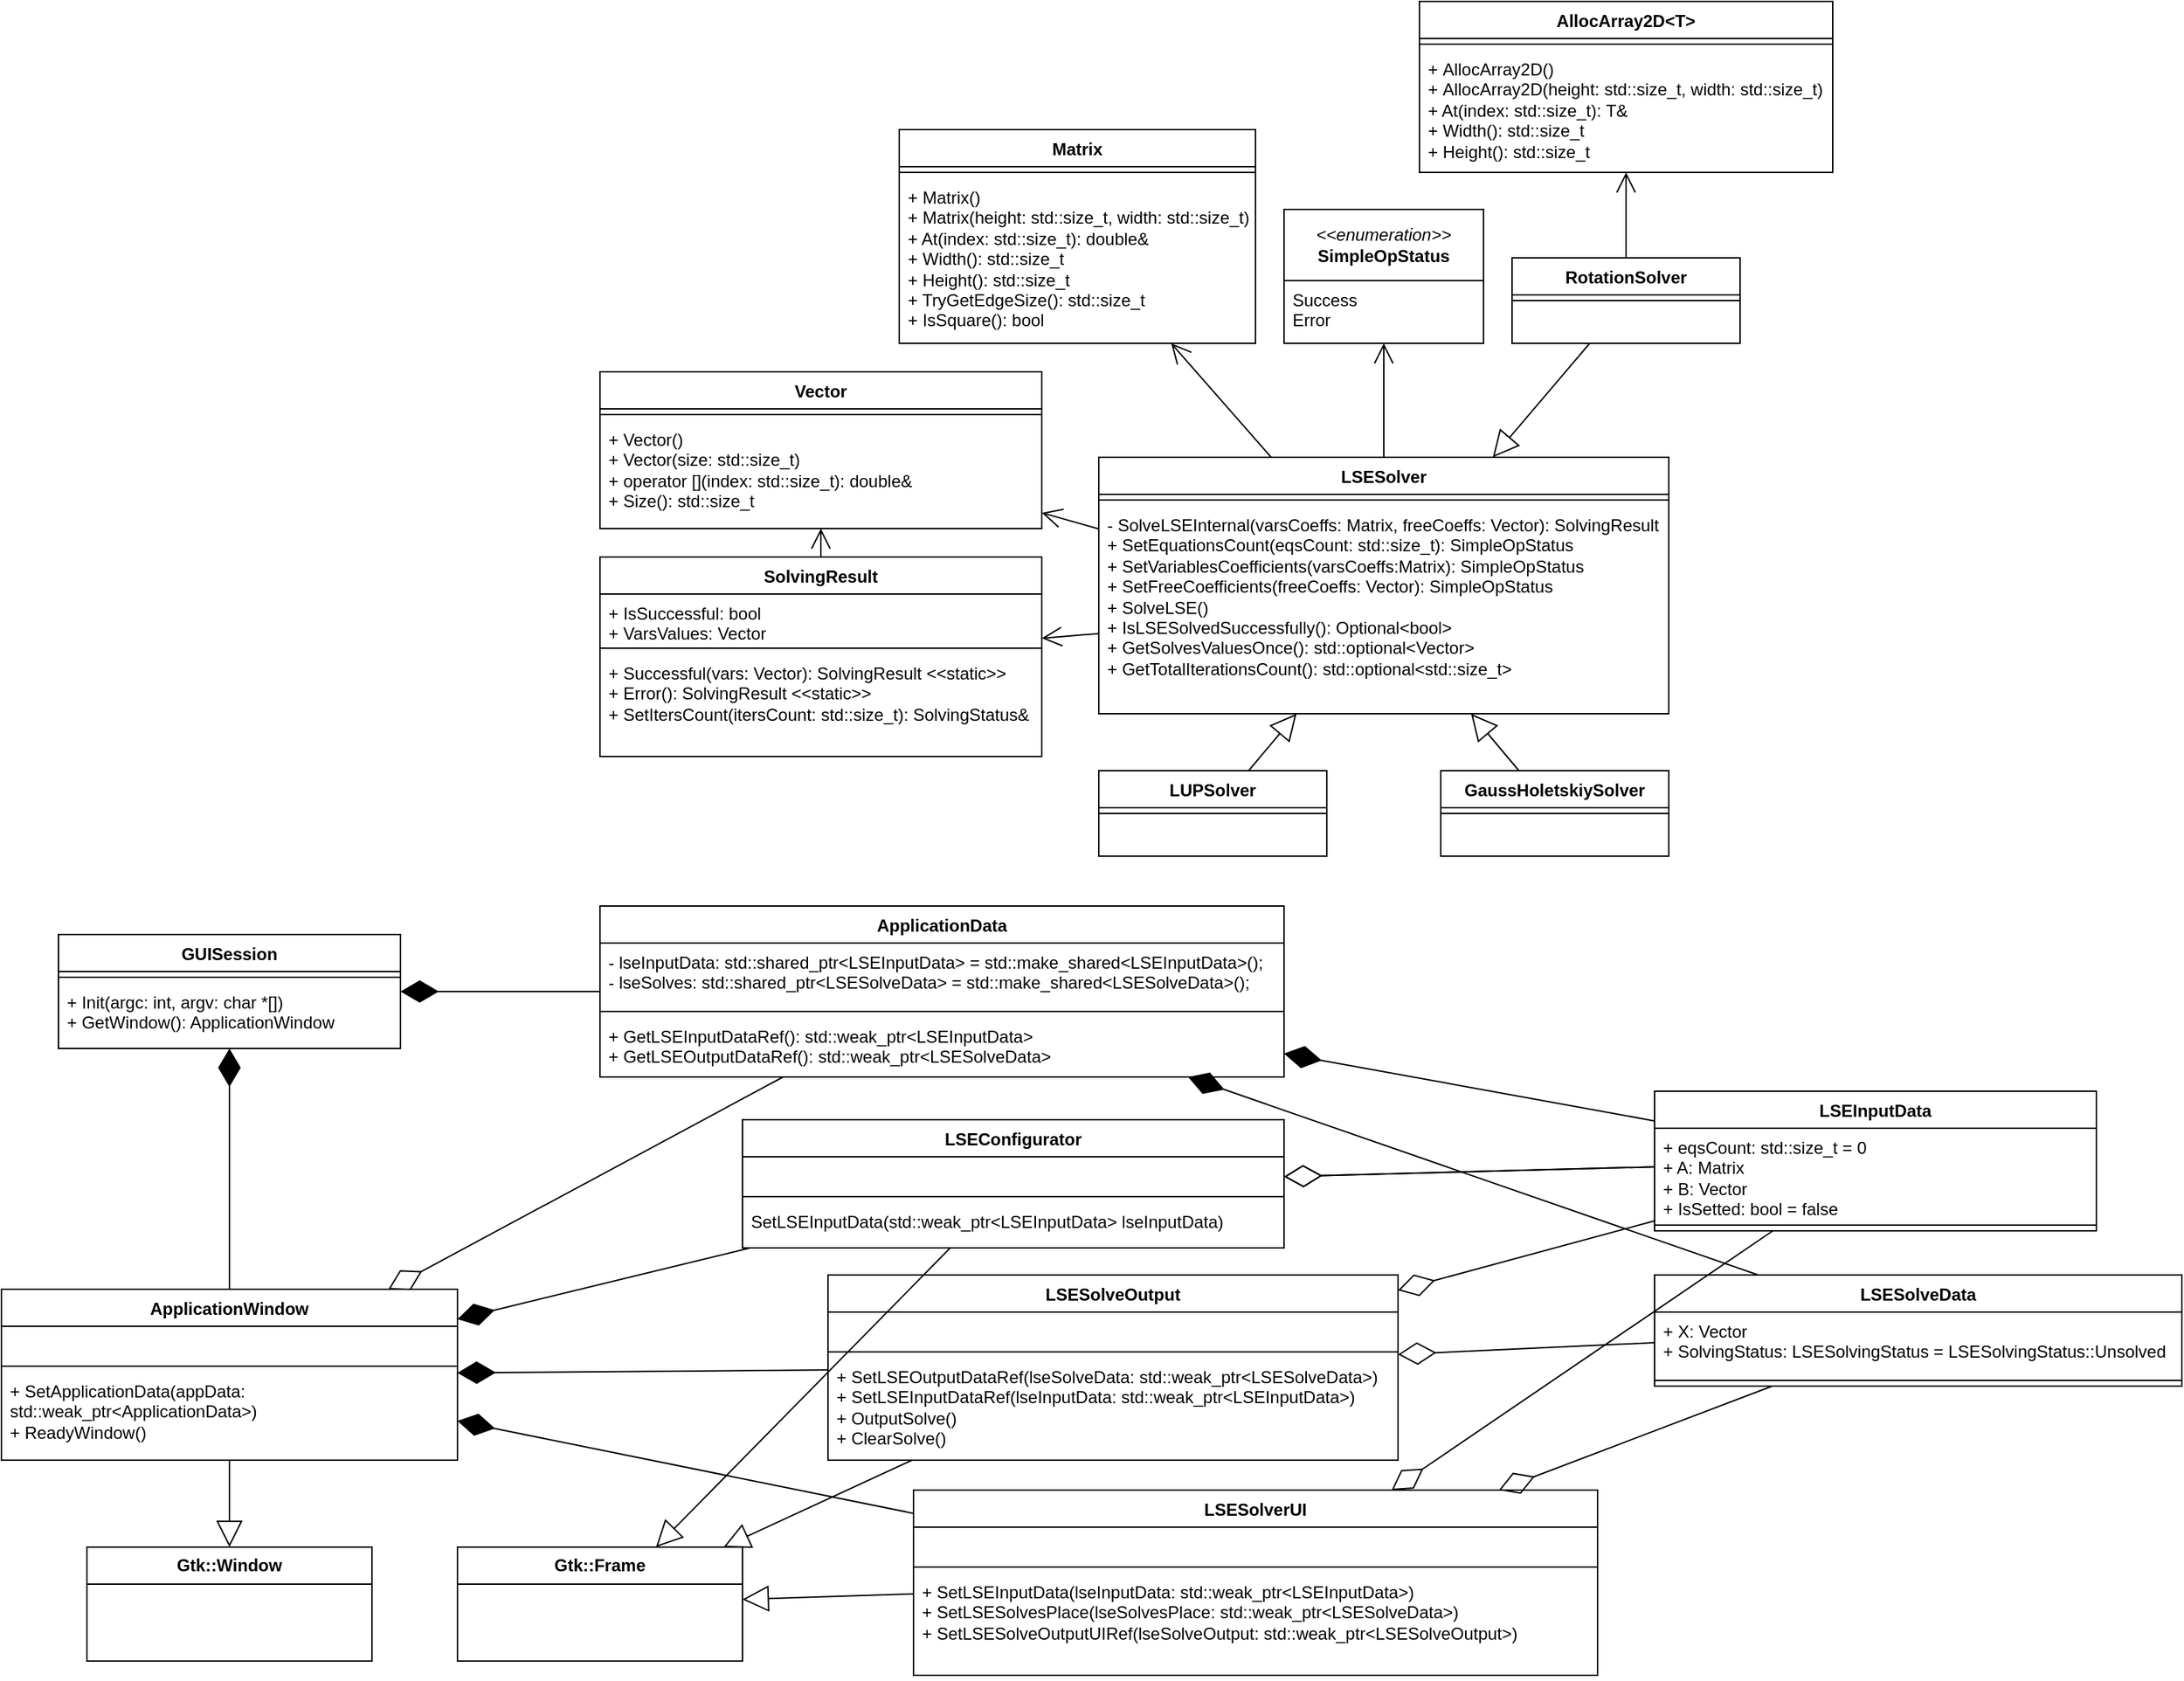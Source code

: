 <mxfile version="24.4.0" type="device">
  <diagram name="Страница — 1" id="pRm46EUK3Damx6KgUt9j">
    <mxGraphModel dx="1578" dy="3811" grid="1" gridSize="10" guides="1" tooltips="1" connect="1" arrows="1" fold="1" page="1" pageScale="1" pageWidth="827" pageHeight="1169" math="0" shadow="0">
      <root>
        <mxCell id="0" />
        <mxCell id="1" parent="0" />
        <mxCell id="1yn_UN11eEM6by03uNGn-5" value="SolvingResult" style="swimlane;fontStyle=1;align=center;verticalAlign=top;childLayout=stackLayout;horizontal=1;startSize=26;horizontalStack=0;resizeParent=1;resizeParentMax=0;resizeLast=0;collapsible=1;marginBottom=0;whiteSpace=wrap;html=1;" parent="1" vertex="1">
          <mxGeometry x="580" y="-880" width="310" height="140" as="geometry" />
        </mxCell>
        <mxCell id="1yn_UN11eEM6by03uNGn-6" value="&lt;div&gt;+ IsSuccessful: bool&lt;/div&gt;&lt;div&gt;+ VarsValues: Vector&lt;br&gt;&lt;/div&gt;" style="text;strokeColor=none;fillColor=none;align=left;verticalAlign=top;spacingLeft=4;spacingRight=4;overflow=hidden;rotatable=0;points=[[0,0.5],[1,0.5]];portConstraint=eastwest;whiteSpace=wrap;html=1;" parent="1yn_UN11eEM6by03uNGn-5" vertex="1">
          <mxGeometry y="26" width="310" height="34" as="geometry" />
        </mxCell>
        <mxCell id="1yn_UN11eEM6by03uNGn-7" value="" style="line;strokeWidth=1;fillColor=none;align=left;verticalAlign=middle;spacingTop=-1;spacingLeft=3;spacingRight=3;rotatable=0;labelPosition=right;points=[];portConstraint=eastwest;strokeColor=inherit;" parent="1yn_UN11eEM6by03uNGn-5" vertex="1">
          <mxGeometry y="60" width="310" height="8" as="geometry" />
        </mxCell>
        <mxCell id="1yn_UN11eEM6by03uNGn-8" value="&lt;div&gt;+ Successful(vars: Vector):&amp;nbsp;SolvingResult &amp;lt;&amp;lt;static&amp;gt;&amp;gt;&lt;br&gt;&lt;/div&gt;&lt;div&gt;+ Error(): SolvingResult &amp;lt;&amp;lt;static&amp;gt;&amp;gt;&lt;/div&gt;&lt;div&gt;+ SetItersCount(itersCount: std::size_t): SolvingStatus&amp;amp;&lt;br&gt;&lt;/div&gt;" style="text;strokeColor=none;fillColor=none;align=left;verticalAlign=top;spacingLeft=4;spacingRight=4;overflow=hidden;rotatable=0;points=[[0,0.5],[1,0.5]];portConstraint=eastwest;whiteSpace=wrap;html=1;" parent="1yn_UN11eEM6by03uNGn-5" vertex="1">
          <mxGeometry y="68" width="310" height="72" as="geometry" />
        </mxCell>
        <mxCell id="1yn_UN11eEM6by03uNGn-9" value="Vector" style="swimlane;fontStyle=1;align=center;verticalAlign=top;childLayout=stackLayout;horizontal=1;startSize=26;horizontalStack=0;resizeParent=1;resizeParentMax=0;resizeLast=0;collapsible=1;marginBottom=0;whiteSpace=wrap;html=1;" parent="1" vertex="1">
          <mxGeometry x="580" y="-1010" width="310" height="110" as="geometry" />
        </mxCell>
        <mxCell id="1yn_UN11eEM6by03uNGn-11" value="" style="line;strokeWidth=1;fillColor=none;align=left;verticalAlign=middle;spacingTop=-1;spacingLeft=3;spacingRight=3;rotatable=0;labelPosition=right;points=[];portConstraint=eastwest;strokeColor=inherit;" parent="1yn_UN11eEM6by03uNGn-9" vertex="1">
          <mxGeometry y="26" width="310" height="8" as="geometry" />
        </mxCell>
        <mxCell id="1yn_UN11eEM6by03uNGn-12" value="&lt;div&gt;+ Vector()&lt;/div&gt;&lt;div&gt;+ Vector(size: std::size_t)&lt;/div&gt;&lt;div&gt;+ operator [](index: std::size_t): double&amp;amp;&lt;/div&gt;&lt;div&gt;+ Size(): std::size_t&lt;br&gt;&lt;/div&gt;" style="text;strokeColor=none;fillColor=none;align=left;verticalAlign=top;spacingLeft=4;spacingRight=4;overflow=hidden;rotatable=0;points=[[0,0.5],[1,0.5]];portConstraint=eastwest;whiteSpace=wrap;html=1;" parent="1yn_UN11eEM6by03uNGn-9" vertex="1">
          <mxGeometry y="34" width="310" height="76" as="geometry" />
        </mxCell>
        <mxCell id="1yn_UN11eEM6by03uNGn-13" value="Matrix" style="swimlane;fontStyle=1;align=center;verticalAlign=top;childLayout=stackLayout;horizontal=1;startSize=26;horizontalStack=0;resizeParent=1;resizeParentMax=0;resizeLast=0;collapsible=1;marginBottom=0;whiteSpace=wrap;html=1;" parent="1" vertex="1">
          <mxGeometry x="790" y="-1180" width="250" height="150" as="geometry" />
        </mxCell>
        <mxCell id="1yn_UN11eEM6by03uNGn-14" value="" style="line;strokeWidth=1;fillColor=none;align=left;verticalAlign=middle;spacingTop=-1;spacingLeft=3;spacingRight=3;rotatable=0;labelPosition=right;points=[];portConstraint=eastwest;strokeColor=inherit;" parent="1yn_UN11eEM6by03uNGn-13" vertex="1">
          <mxGeometry y="26" width="250" height="8" as="geometry" />
        </mxCell>
        <mxCell id="1yn_UN11eEM6by03uNGn-15" value="&lt;div&gt;+ Matrix()&lt;/div&gt;&lt;div&gt;+&amp;nbsp;Matrix(height: std::size_t, width: std::size_t)&lt;/div&gt;&lt;div&gt;+ At(index: std::size_t): double&amp;amp;&lt;/div&gt;&lt;div&gt;+ Width(): std::size_t&lt;/div&gt;&lt;div&gt;+ Height(): std::size_t&lt;/div&gt;&lt;div&gt;+ TryGetEdgeSize(): std::size_t&lt;/div&gt;&lt;div&gt;+ IsSquare(): bool&lt;/div&gt;" style="text;strokeColor=none;fillColor=none;align=left;verticalAlign=top;spacingLeft=4;spacingRight=4;overflow=hidden;rotatable=0;points=[[0,0.5],[1,0.5]];portConstraint=eastwest;whiteSpace=wrap;html=1;" parent="1yn_UN11eEM6by03uNGn-13" vertex="1">
          <mxGeometry y="34" width="250" height="116" as="geometry" />
        </mxCell>
        <mxCell id="6-GUUWZj6aCAD4B4Y2FK-1" value="AllocArray2D&amp;lt;T&amp;gt;" style="swimlane;fontStyle=1;align=center;verticalAlign=top;childLayout=stackLayout;horizontal=1;startSize=26;horizontalStack=0;resizeParent=1;resizeParentMax=0;resizeLast=0;collapsible=1;marginBottom=0;whiteSpace=wrap;html=1;" parent="1" vertex="1">
          <mxGeometry x="1155" y="-1270" width="290" height="120" as="geometry" />
        </mxCell>
        <mxCell id="6-GUUWZj6aCAD4B4Y2FK-2" value="" style="line;strokeWidth=1;fillColor=none;align=left;verticalAlign=middle;spacingTop=-1;spacingLeft=3;spacingRight=3;rotatable=0;labelPosition=right;points=[];portConstraint=eastwest;strokeColor=inherit;" parent="6-GUUWZj6aCAD4B4Y2FK-1" vertex="1">
          <mxGeometry y="26" width="290" height="8" as="geometry" />
        </mxCell>
        <mxCell id="6-GUUWZj6aCAD4B4Y2FK-3" value="&lt;div&gt;+&amp;nbsp;AllocArray2D()&lt;/div&gt;&lt;div&gt;+&amp;nbsp;AllocArray2D(height: std::size_t, width: std::size_t)&lt;/div&gt;&lt;div&gt;+ At(index: std::size_t): T&amp;amp;&lt;/div&gt;&lt;div&gt;+ Width(): std::size_t&lt;/div&gt;&lt;div&gt;+ Height(): std::size_t&lt;/div&gt;" style="text;strokeColor=none;fillColor=none;align=left;verticalAlign=top;spacingLeft=4;spacingRight=4;overflow=hidden;rotatable=0;points=[[0,0.5],[1,0.5]];portConstraint=eastwest;whiteSpace=wrap;html=1;" parent="6-GUUWZj6aCAD4B4Y2FK-1" vertex="1">
          <mxGeometry y="34" width="290" height="86" as="geometry" />
        </mxCell>
        <mxCell id="6-GUUWZj6aCAD4B4Y2FK-5" value="&lt;div&gt;&lt;i&gt;&amp;lt;&amp;lt;enumeration&amp;gt;&amp;gt;&lt;/i&gt;&lt;br&gt;&lt;/div&gt;&lt;div&gt;&lt;b&gt;SimpleOpStatus&lt;/b&gt;&lt;/div&gt;" style="swimlane;fontStyle=0;childLayout=stackLayout;horizontal=1;startSize=50;fillColor=none;horizontalStack=0;resizeParent=1;resizeParentMax=0;resizeLast=0;collapsible=1;marginBottom=0;whiteSpace=wrap;html=1;" parent="1" vertex="1">
          <mxGeometry x="1060" y="-1124" width="140" height="94" as="geometry">
            <mxRectangle x="400" y="40" width="130" height="50" as="alternateBounds" />
          </mxGeometry>
        </mxCell>
        <mxCell id="6-GUUWZj6aCAD4B4Y2FK-6" value="&lt;div&gt;Success&lt;/div&gt;&lt;div&gt;Error&lt;br&gt;&lt;/div&gt;" style="text;strokeColor=none;fillColor=none;align=left;verticalAlign=top;spacingLeft=4;spacingRight=4;overflow=hidden;rotatable=0;points=[[0,0.5],[1,0.5]];portConstraint=eastwest;whiteSpace=wrap;html=1;" parent="6-GUUWZj6aCAD4B4Y2FK-5" vertex="1">
          <mxGeometry y="50" width="140" height="44" as="geometry" />
        </mxCell>
        <mxCell id="6-GUUWZj6aCAD4B4Y2FK-9" value="LSESolver" style="swimlane;fontStyle=1;align=center;verticalAlign=top;childLayout=stackLayout;horizontal=1;startSize=26;horizontalStack=0;resizeParent=1;resizeParentMax=0;resizeLast=0;collapsible=1;marginBottom=0;whiteSpace=wrap;html=1;" parent="1" vertex="1">
          <mxGeometry x="930" y="-950" width="400" height="180" as="geometry" />
        </mxCell>
        <mxCell id="6-GUUWZj6aCAD4B4Y2FK-11" value="" style="line;strokeWidth=1;fillColor=none;align=left;verticalAlign=middle;spacingTop=-1;spacingLeft=3;spacingRight=3;rotatable=0;labelPosition=right;points=[];portConstraint=eastwest;strokeColor=inherit;" parent="6-GUUWZj6aCAD4B4Y2FK-9" vertex="1">
          <mxGeometry y="26" width="400" height="8" as="geometry" />
        </mxCell>
        <mxCell id="6-GUUWZj6aCAD4B4Y2FK-12" value="&lt;div&gt;&lt;div&gt;- SolveLSEInternal(varsCoeffs: Matrix, freeCoeffs: Vector): SolvingResult&lt;br&gt;&lt;/div&gt;&lt;/div&gt;&lt;div&gt;+ SetEquationsCount(eqsCount: std::size_t): SimpleOpStatus&lt;/div&gt;&lt;div&gt;&lt;div&gt;+  SetVariablesCoefficients(varsCoeffs:Matrix): SimpleOpStatus&lt;/div&gt;&lt;div&gt;&lt;div&gt;+ SetFreeCoefficients(freeCoeffs: Vector): SimpleOpStatus&lt;/div&gt;&lt;div&gt;&lt;div&gt;+ SolveLSE()&lt;/div&gt;&lt;div&gt;+ IsLSESolvedSuccessfully(): Optional&amp;lt;bool&amp;gt;&lt;/div&gt;&lt;div&gt;+ GetSolvesValuesOnce(): std::optional&amp;lt;Vector&amp;gt;&lt;/div&gt;&lt;div&gt;+ GetTotalIterationsCount(): std::optional&amp;lt;std::size_t&amp;gt;&lt;/div&gt;&lt;/div&gt;&lt;/div&gt;&lt;/div&gt;" style="text;strokeColor=none;fillColor=none;align=left;verticalAlign=top;spacingLeft=4;spacingRight=4;overflow=hidden;rotatable=0;points=[[0,0.5],[1,0.5]];portConstraint=eastwest;whiteSpace=wrap;html=1;" parent="6-GUUWZj6aCAD4B4Y2FK-9" vertex="1">
          <mxGeometry y="34" width="400" height="146" as="geometry" />
        </mxCell>
        <mxCell id="6-GUUWZj6aCAD4B4Y2FK-13" value="LUPSolver" style="swimlane;fontStyle=1;align=center;verticalAlign=top;childLayout=stackLayout;horizontal=1;startSize=26;horizontalStack=0;resizeParent=1;resizeParentMax=0;resizeLast=0;collapsible=1;marginBottom=0;whiteSpace=wrap;html=1;" parent="1" vertex="1">
          <mxGeometry x="930" y="-730" width="160" height="60" as="geometry" />
        </mxCell>
        <mxCell id="6-GUUWZj6aCAD4B4Y2FK-15" value="" style="line;strokeWidth=1;fillColor=none;align=left;verticalAlign=middle;spacingTop=-1;spacingLeft=3;spacingRight=3;rotatable=0;labelPosition=right;points=[];portConstraint=eastwest;strokeColor=inherit;" parent="6-GUUWZj6aCAD4B4Y2FK-13" vertex="1">
          <mxGeometry y="26" width="160" height="8" as="geometry" />
        </mxCell>
        <mxCell id="6-GUUWZj6aCAD4B4Y2FK-16" value="&amp;nbsp;" style="text;strokeColor=none;fillColor=none;align=left;verticalAlign=top;spacingLeft=4;spacingRight=4;overflow=hidden;rotatable=0;points=[[0,0.5],[1,0.5]];portConstraint=eastwest;whiteSpace=wrap;html=1;" parent="6-GUUWZj6aCAD4B4Y2FK-13" vertex="1">
          <mxGeometry y="34" width="160" height="26" as="geometry" />
        </mxCell>
        <mxCell id="6-GUUWZj6aCAD4B4Y2FK-17" value="GaussHoletskiySolver" style="swimlane;fontStyle=1;align=center;verticalAlign=top;childLayout=stackLayout;horizontal=1;startSize=26;horizontalStack=0;resizeParent=1;resizeParentMax=0;resizeLast=0;collapsible=1;marginBottom=0;whiteSpace=wrap;html=1;" parent="1" vertex="1">
          <mxGeometry x="1170" y="-730" width="160" height="60" as="geometry" />
        </mxCell>
        <mxCell id="6-GUUWZj6aCAD4B4Y2FK-18" value="" style="line;strokeWidth=1;fillColor=none;align=left;verticalAlign=middle;spacingTop=-1;spacingLeft=3;spacingRight=3;rotatable=0;labelPosition=right;points=[];portConstraint=eastwest;strokeColor=inherit;" parent="6-GUUWZj6aCAD4B4Y2FK-17" vertex="1">
          <mxGeometry y="26" width="160" height="8" as="geometry" />
        </mxCell>
        <mxCell id="6-GUUWZj6aCAD4B4Y2FK-19" value="&amp;nbsp;" style="text;strokeColor=none;fillColor=none;align=left;verticalAlign=top;spacingLeft=4;spacingRight=4;overflow=hidden;rotatable=0;points=[[0,0.5],[1,0.5]];portConstraint=eastwest;whiteSpace=wrap;html=1;" parent="6-GUUWZj6aCAD4B4Y2FK-17" vertex="1">
          <mxGeometry y="34" width="160" height="26" as="geometry" />
        </mxCell>
        <mxCell id="6-GUUWZj6aCAD4B4Y2FK-20" value="RotationSolver" style="swimlane;fontStyle=1;align=center;verticalAlign=top;childLayout=stackLayout;horizontal=1;startSize=26;horizontalStack=0;resizeParent=1;resizeParentMax=0;resizeLast=0;collapsible=1;marginBottom=0;whiteSpace=wrap;html=1;" parent="1" vertex="1">
          <mxGeometry x="1220" y="-1090" width="160" height="60" as="geometry" />
        </mxCell>
        <mxCell id="6-GUUWZj6aCAD4B4Y2FK-21" value="" style="line;strokeWidth=1;fillColor=none;align=left;verticalAlign=middle;spacingTop=-1;spacingLeft=3;spacingRight=3;rotatable=0;labelPosition=right;points=[];portConstraint=eastwest;strokeColor=inherit;" parent="6-GUUWZj6aCAD4B4Y2FK-20" vertex="1">
          <mxGeometry y="26" width="160" height="8" as="geometry" />
        </mxCell>
        <mxCell id="6-GUUWZj6aCAD4B4Y2FK-22" value="&amp;nbsp;" style="text;strokeColor=none;fillColor=none;align=left;verticalAlign=top;spacingLeft=4;spacingRight=4;overflow=hidden;rotatable=0;points=[[0,0.5],[1,0.5]];portConstraint=eastwest;whiteSpace=wrap;html=1;" parent="6-GUUWZj6aCAD4B4Y2FK-20" vertex="1">
          <mxGeometry y="34" width="160" height="26" as="geometry" />
        </mxCell>
        <mxCell id="6-GUUWZj6aCAD4B4Y2FK-35" value="" style="endArrow=block;endSize=16;endFill=0;html=1;rounded=0;" parent="1" source="6-GUUWZj6aCAD4B4Y2FK-13" target="6-GUUWZj6aCAD4B4Y2FK-12" edge="1">
          <mxGeometry width="160" relative="1" as="geometry">
            <mxPoint x="1009.995" y="-730" as="sourcePoint" />
            <mxPoint x="1096.388" y="-800" as="targetPoint" />
          </mxGeometry>
        </mxCell>
        <mxCell id="6-GUUWZj6aCAD4B4Y2FK-36" value="" style="endArrow=block;endSize=16;endFill=0;html=1;rounded=0;" parent="1" source="6-GUUWZj6aCAD4B4Y2FK-17" target="6-GUUWZj6aCAD4B4Y2FK-12" edge="1">
          <mxGeometry width="160" relative="1" as="geometry">
            <mxPoint x="1017" y="-720" as="sourcePoint" />
            <mxPoint x="1103" y="-790" as="targetPoint" />
          </mxGeometry>
        </mxCell>
        <mxCell id="6-GUUWZj6aCAD4B4Y2FK-37" value="" style="endArrow=block;endSize=16;endFill=0;html=1;rounded=0;" parent="1" source="6-GUUWZj6aCAD4B4Y2FK-20" target="6-GUUWZj6aCAD4B4Y2FK-9" edge="1">
          <mxGeometry width="160" relative="1" as="geometry">
            <mxPoint x="1017" y="-720" as="sourcePoint" />
            <mxPoint x="1103" y="-790" as="targetPoint" />
          </mxGeometry>
        </mxCell>
        <mxCell id="6-GUUWZj6aCAD4B4Y2FK-39" value="" style="endArrow=open;endFill=1;endSize=12;html=1;rounded=0;" parent="1" source="6-GUUWZj6aCAD4B4Y2FK-20" target="6-GUUWZj6aCAD4B4Y2FK-3" edge="1">
          <mxGeometry width="160" relative="1" as="geometry">
            <mxPoint x="980" y="-980" as="sourcePoint" />
            <mxPoint x="1140" y="-980" as="targetPoint" />
          </mxGeometry>
        </mxCell>
        <mxCell id="6-GUUWZj6aCAD4B4Y2FK-42" value="" style="endArrow=open;endFill=1;endSize=12;html=1;rounded=0;" parent="1" source="6-GUUWZj6aCAD4B4Y2FK-12" target="1yn_UN11eEM6by03uNGn-5" edge="1">
          <mxGeometry width="160" relative="1" as="geometry">
            <mxPoint x="810" y="-870" as="sourcePoint" />
            <mxPoint x="970" y="-870" as="targetPoint" />
          </mxGeometry>
        </mxCell>
        <mxCell id="6-GUUWZj6aCAD4B4Y2FK-43" value="" style="endArrow=open;endFill=1;endSize=12;html=1;rounded=0;" parent="1" source="6-GUUWZj6aCAD4B4Y2FK-12" target="1yn_UN11eEM6by03uNGn-9" edge="1">
          <mxGeometry width="160" relative="1" as="geometry">
            <mxPoint x="750" y="-780" as="sourcePoint" />
            <mxPoint x="910" y="-780" as="targetPoint" />
          </mxGeometry>
        </mxCell>
        <mxCell id="6-GUUWZj6aCAD4B4Y2FK-44" value="" style="endArrow=open;endFill=1;endSize=12;html=1;rounded=0;" parent="1" source="6-GUUWZj6aCAD4B4Y2FK-9" target="1yn_UN11eEM6by03uNGn-13" edge="1">
          <mxGeometry width="160" relative="1" as="geometry">
            <mxPoint x="780" y="-970" as="sourcePoint" />
            <mxPoint x="940" y="-970" as="targetPoint" />
          </mxGeometry>
        </mxCell>
        <mxCell id="6-GUUWZj6aCAD4B4Y2FK-45" value="" style="endArrow=open;endFill=1;endSize=12;html=1;rounded=0;" parent="1" source="6-GUUWZj6aCAD4B4Y2FK-9" target="6-GUUWZj6aCAD4B4Y2FK-5" edge="1">
          <mxGeometry width="160" relative="1" as="geometry">
            <mxPoint x="760" y="-970" as="sourcePoint" />
            <mxPoint x="920" y="-970" as="targetPoint" />
          </mxGeometry>
        </mxCell>
        <mxCell id="6-GUUWZj6aCAD4B4Y2FK-46" value="" style="endArrow=open;endFill=1;endSize=12;html=1;rounded=0;" parent="1" source="1yn_UN11eEM6by03uNGn-5" target="1yn_UN11eEM6by03uNGn-9" edge="1">
          <mxGeometry width="160" relative="1" as="geometry">
            <mxPoint x="470" y="-740" as="sourcePoint" />
            <mxPoint x="560" y="-840" as="targetPoint" />
          </mxGeometry>
        </mxCell>
        <mxCell id="5osw86W6Feo4kJpVHIt_-5" value="GUISession" style="swimlane;fontStyle=1;align=center;verticalAlign=top;childLayout=stackLayout;horizontal=1;startSize=26;horizontalStack=0;resizeParent=1;resizeParentMax=0;resizeLast=0;collapsible=1;marginBottom=0;whiteSpace=wrap;html=1;" parent="1" vertex="1">
          <mxGeometry x="200" y="-615" width="240" height="80" as="geometry" />
        </mxCell>
        <mxCell id="5osw86W6Feo4kJpVHIt_-6" value="" style="line;strokeWidth=1;fillColor=none;align=left;verticalAlign=middle;spacingTop=-1;spacingLeft=3;spacingRight=3;rotatable=0;labelPosition=right;points=[];portConstraint=eastwest;strokeColor=inherit;" parent="5osw86W6Feo4kJpVHIt_-5" vertex="1">
          <mxGeometry y="26" width="240" height="8" as="geometry" />
        </mxCell>
        <mxCell id="5osw86W6Feo4kJpVHIt_-7" value="&lt;div&gt;+ Init(argc: int, argv: char *[])&lt;/div&gt;&lt;div&gt;+ GetWindow(): ApplicationWindow&lt;br&gt;&lt;/div&gt;" style="text;strokeColor=none;fillColor=none;align=left;verticalAlign=top;spacingLeft=4;spacingRight=4;overflow=hidden;rotatable=0;points=[[0,0.5],[1,0.5]];portConstraint=eastwest;whiteSpace=wrap;html=1;" parent="5osw86W6Feo4kJpVHIt_-5" vertex="1">
          <mxGeometry y="34" width="240" height="46" as="geometry" />
        </mxCell>
        <mxCell id="5osw86W6Feo4kJpVHIt_-11" value="LSEInputData" style="swimlane;fontStyle=1;align=center;verticalAlign=top;childLayout=stackLayout;horizontal=1;startSize=26;horizontalStack=0;resizeParent=1;resizeParentMax=0;resizeLast=0;collapsible=1;marginBottom=0;whiteSpace=wrap;html=1;" parent="1" vertex="1">
          <mxGeometry x="1320" y="-505" width="310" height="98" as="geometry" />
        </mxCell>
        <mxCell id="5osw86W6Feo4kJpVHIt_-12" value="&lt;div&gt;+ eqsCount:&amp;nbsp;std::size_t = 0&lt;/div&gt;&lt;div&gt;+ A: Matrix&lt;/div&gt;&lt;div&gt;+ B: Vector&lt;/div&gt;&lt;div&gt;+ IsSetted: bool = false&lt;br&gt;&lt;/div&gt;" style="text;strokeColor=none;fillColor=none;align=left;verticalAlign=top;spacingLeft=4;spacingRight=4;overflow=hidden;rotatable=0;points=[[0,0.5],[1,0.5]];portConstraint=eastwest;whiteSpace=wrap;html=1;" parent="5osw86W6Feo4kJpVHIt_-11" vertex="1">
          <mxGeometry y="26" width="310" height="64" as="geometry" />
        </mxCell>
        <mxCell id="5osw86W6Feo4kJpVHIt_-13" value="" style="line;strokeWidth=1;fillColor=none;align=left;verticalAlign=middle;spacingTop=-1;spacingLeft=3;spacingRight=3;rotatable=0;labelPosition=right;points=[];portConstraint=eastwest;strokeColor=inherit;" parent="5osw86W6Feo4kJpVHIt_-11" vertex="1">
          <mxGeometry y="90" width="310" height="8" as="geometry" />
        </mxCell>
        <mxCell id="5osw86W6Feo4kJpVHIt_-21" value="LSESolveData" style="swimlane;fontStyle=1;align=center;verticalAlign=top;childLayout=stackLayout;horizontal=1;startSize=26;horizontalStack=0;resizeParent=1;resizeParentMax=0;resizeLast=0;collapsible=1;marginBottom=0;whiteSpace=wrap;html=1;" parent="1" vertex="1">
          <mxGeometry x="1320" y="-376" width="370" height="78" as="geometry" />
        </mxCell>
        <mxCell id="5osw86W6Feo4kJpVHIt_-22" value="&lt;div&gt;+ X: Vector&lt;/div&gt;&lt;div&gt;+ SolvingStatus: LSESolvingStatus = LSESolvingStatus::Unsolved&lt;/div&gt;" style="text;strokeColor=none;fillColor=none;align=left;verticalAlign=top;spacingLeft=4;spacingRight=4;overflow=hidden;rotatable=0;points=[[0,0.5],[1,0.5]];portConstraint=eastwest;whiteSpace=wrap;html=1;" parent="5osw86W6Feo4kJpVHIt_-21" vertex="1">
          <mxGeometry y="26" width="370" height="44" as="geometry" />
        </mxCell>
        <mxCell id="5osw86W6Feo4kJpVHIt_-23" value="" style="line;strokeWidth=1;fillColor=none;align=left;verticalAlign=middle;spacingTop=-1;spacingLeft=3;spacingRight=3;rotatable=0;labelPosition=right;points=[];portConstraint=eastwest;strokeColor=inherit;" parent="5osw86W6Feo4kJpVHIt_-21" vertex="1">
          <mxGeometry y="70" width="370" height="8" as="geometry" />
        </mxCell>
        <mxCell id="5osw86W6Feo4kJpVHIt_-24" value="ApplicationData" style="swimlane;fontStyle=1;align=center;verticalAlign=top;childLayout=stackLayout;horizontal=1;startSize=26;horizontalStack=0;resizeParent=1;resizeParentMax=0;resizeLast=0;collapsible=1;marginBottom=0;whiteSpace=wrap;html=1;" parent="1" vertex="1">
          <mxGeometry x="580" y="-635" width="480" height="120" as="geometry" />
        </mxCell>
        <mxCell id="5osw86W6Feo4kJpVHIt_-25" value="- lseInputData: std::shared_ptr&amp;lt;LSEInputData&amp;gt; = std::make_shared&amp;lt;LSEInputData&amp;gt;();&lt;br&gt;&lt;div&gt;- lseSolves: std::shared_ptr&amp;lt;LSESolveData&amp;gt; = std::make_shared&amp;lt;LSESolveData&amp;gt;();&lt;/div&gt;" style="text;strokeColor=none;fillColor=none;align=left;verticalAlign=top;spacingLeft=4;spacingRight=4;overflow=hidden;rotatable=0;points=[[0,0.5],[1,0.5]];portConstraint=eastwest;whiteSpace=wrap;html=1;" parent="5osw86W6Feo4kJpVHIt_-24" vertex="1">
          <mxGeometry y="26" width="480" height="44" as="geometry" />
        </mxCell>
        <mxCell id="5osw86W6Feo4kJpVHIt_-26" value="" style="line;strokeWidth=1;fillColor=none;align=left;verticalAlign=middle;spacingTop=-1;spacingLeft=3;spacingRight=3;rotatable=0;labelPosition=right;points=[];portConstraint=eastwest;strokeColor=inherit;" parent="5osw86W6Feo4kJpVHIt_-24" vertex="1">
          <mxGeometry y="70" width="480" height="8" as="geometry" />
        </mxCell>
        <mxCell id="5osw86W6Feo4kJpVHIt_-27" value="+ GetLSEInputDataRef(): std::weak_ptr&amp;lt;LSEInputData&amp;gt;&lt;br&gt;+ GetLSEOutputDataRef(): std::weak_ptr&amp;lt;LSESolveData&amp;gt;" style="text;strokeColor=none;fillColor=none;align=left;verticalAlign=top;spacingLeft=4;spacingRight=4;overflow=hidden;rotatable=0;points=[[0,0.5],[1,0.5]];portConstraint=eastwest;whiteSpace=wrap;html=1;" parent="5osw86W6Feo4kJpVHIt_-24" vertex="1">
          <mxGeometry y="78" width="480" height="42" as="geometry" />
        </mxCell>
        <mxCell id="5osw86W6Feo4kJpVHIt_-28" value="LSEConfigurator" style="swimlane;fontStyle=1;align=center;verticalAlign=top;childLayout=stackLayout;horizontal=1;startSize=26;horizontalStack=0;resizeParent=1;resizeParentMax=0;resizeLast=0;collapsible=1;marginBottom=0;whiteSpace=wrap;html=1;" parent="1" vertex="1">
          <mxGeometry x="680" y="-485" width="380" height="90" as="geometry" />
        </mxCell>
        <mxCell id="5osw86W6Feo4kJpVHIt_-29" value="&amp;nbsp;" style="text;strokeColor=none;fillColor=none;align=left;verticalAlign=top;spacingLeft=4;spacingRight=4;overflow=hidden;rotatable=0;points=[[0,0.5],[1,0.5]];portConstraint=eastwest;whiteSpace=wrap;html=1;" parent="5osw86W6Feo4kJpVHIt_-28" vertex="1">
          <mxGeometry y="26" width="380" height="24" as="geometry" />
        </mxCell>
        <mxCell id="5osw86W6Feo4kJpVHIt_-30" value="" style="line;strokeWidth=1;fillColor=none;align=left;verticalAlign=middle;spacingTop=-1;spacingLeft=3;spacingRight=3;rotatable=0;labelPosition=right;points=[];portConstraint=eastwest;strokeColor=inherit;" parent="5osw86W6Feo4kJpVHIt_-28" vertex="1">
          <mxGeometry y="50" width="380" height="8" as="geometry" />
        </mxCell>
        <mxCell id="5osw86W6Feo4kJpVHIt_-31" value="SetLSEInputData(std::weak_ptr&amp;lt;LSEInputData&amp;gt; lseInputData)" style="text;strokeColor=none;fillColor=none;align=left;verticalAlign=top;spacingLeft=4;spacingRight=4;overflow=hidden;rotatable=0;points=[[0,0.5],[1,0.5]];portConstraint=eastwest;whiteSpace=wrap;html=1;" parent="5osw86W6Feo4kJpVHIt_-28" vertex="1">
          <mxGeometry y="58" width="380" height="32" as="geometry" />
        </mxCell>
        <mxCell id="5osw86W6Feo4kJpVHIt_-32" value="LSESolveOutput" style="swimlane;fontStyle=1;align=center;verticalAlign=top;childLayout=stackLayout;horizontal=1;startSize=26;horizontalStack=0;resizeParent=1;resizeParentMax=0;resizeLast=0;collapsible=1;marginBottom=0;whiteSpace=wrap;html=1;" parent="1" vertex="1">
          <mxGeometry x="740" y="-376" width="400" height="130" as="geometry" />
        </mxCell>
        <mxCell id="5osw86W6Feo4kJpVHIt_-33" value="&amp;nbsp;" style="text;strokeColor=none;fillColor=none;align=left;verticalAlign=top;spacingLeft=4;spacingRight=4;overflow=hidden;rotatable=0;points=[[0,0.5],[1,0.5]];portConstraint=eastwest;whiteSpace=wrap;html=1;" parent="5osw86W6Feo4kJpVHIt_-32" vertex="1">
          <mxGeometry y="26" width="400" height="24" as="geometry" />
        </mxCell>
        <mxCell id="5osw86W6Feo4kJpVHIt_-34" value="" style="line;strokeWidth=1;fillColor=none;align=left;verticalAlign=middle;spacingTop=-1;spacingLeft=3;spacingRight=3;rotatable=0;labelPosition=right;points=[];portConstraint=eastwest;strokeColor=inherit;" parent="5osw86W6Feo4kJpVHIt_-32" vertex="1">
          <mxGeometry y="50" width="400" height="8" as="geometry" />
        </mxCell>
        <mxCell id="5osw86W6Feo4kJpVHIt_-35" value="+ SetLSEOutputDataRef(lseSolveData: std::weak_ptr&amp;lt;LSESolveData&amp;gt;)&lt;br&gt;+ SetLSEInputDataRef(lseInputData: std::weak_ptr&amp;lt;LSEInputData&amp;gt;)&lt;br&gt;&lt;div&gt;+ OutputSolve()&lt;/div&gt;&lt;div&gt;+ ClearSolve()&lt;/div&gt;" style="text;strokeColor=none;fillColor=none;align=left;verticalAlign=top;spacingLeft=4;spacingRight=4;overflow=hidden;rotatable=0;points=[[0,0.5],[1,0.5]];portConstraint=eastwest;whiteSpace=wrap;html=1;" parent="5osw86W6Feo4kJpVHIt_-32" vertex="1">
          <mxGeometry y="58" width="400" height="72" as="geometry" />
        </mxCell>
        <mxCell id="5osw86W6Feo4kJpVHIt_-36" value="LSESolverUI" style="swimlane;fontStyle=1;align=center;verticalAlign=top;childLayout=stackLayout;horizontal=1;startSize=26;horizontalStack=0;resizeParent=1;resizeParentMax=0;resizeLast=0;collapsible=1;marginBottom=0;whiteSpace=wrap;html=1;" parent="1" vertex="1">
          <mxGeometry x="800" y="-225" width="480" height="130" as="geometry" />
        </mxCell>
        <mxCell id="5osw86W6Feo4kJpVHIt_-37" value="&amp;nbsp;" style="text;strokeColor=none;fillColor=none;align=left;verticalAlign=top;spacingLeft=4;spacingRight=4;overflow=hidden;rotatable=0;points=[[0,0.5],[1,0.5]];portConstraint=eastwest;whiteSpace=wrap;html=1;" parent="5osw86W6Feo4kJpVHIt_-36" vertex="1">
          <mxGeometry y="26" width="480" height="24" as="geometry" />
        </mxCell>
        <mxCell id="5osw86W6Feo4kJpVHIt_-38" value="" style="line;strokeWidth=1;fillColor=none;align=left;verticalAlign=middle;spacingTop=-1;spacingLeft=3;spacingRight=3;rotatable=0;labelPosition=right;points=[];portConstraint=eastwest;strokeColor=inherit;" parent="5osw86W6Feo4kJpVHIt_-36" vertex="1">
          <mxGeometry y="50" width="480" height="8" as="geometry" />
        </mxCell>
        <mxCell id="5osw86W6Feo4kJpVHIt_-39" value="+ SetLSEInputData(lseInputData: std::weak_ptr&amp;lt;LSEInputData&amp;gt;)&lt;br&gt;+ SetLSESolvesPlace(lseSolvesPlace: std::weak_ptr&amp;lt;LSESolveData&amp;gt;)&lt;br&gt;+ SetLSESolveOutputUIRef(lseSolveOutput: std::weak_ptr&amp;lt;LSESolveOutput&amp;gt;)" style="text;strokeColor=none;fillColor=none;align=left;verticalAlign=top;spacingLeft=4;spacingRight=4;overflow=hidden;rotatable=0;points=[[0,0.5],[1,0.5]];portConstraint=eastwest;whiteSpace=wrap;html=1;" parent="5osw86W6Feo4kJpVHIt_-36" vertex="1">
          <mxGeometry y="58" width="480" height="72" as="geometry" />
        </mxCell>
        <mxCell id="5osw86W6Feo4kJpVHIt_-41" value="ApplicationWindow" style="swimlane;fontStyle=1;align=center;verticalAlign=top;childLayout=stackLayout;horizontal=1;startSize=26;horizontalStack=0;resizeParent=1;resizeParentMax=0;resizeLast=0;collapsible=1;marginBottom=0;whiteSpace=wrap;html=1;" parent="1" vertex="1">
          <mxGeometry x="160" y="-366" width="320" height="120" as="geometry" />
        </mxCell>
        <mxCell id="5osw86W6Feo4kJpVHIt_-42" value="&amp;nbsp;" style="text;strokeColor=none;fillColor=none;align=left;verticalAlign=top;spacingLeft=4;spacingRight=4;overflow=hidden;rotatable=0;points=[[0,0.5],[1,0.5]];portConstraint=eastwest;whiteSpace=wrap;html=1;" parent="5osw86W6Feo4kJpVHIt_-41" vertex="1">
          <mxGeometry y="26" width="320" height="24" as="geometry" />
        </mxCell>
        <mxCell id="5osw86W6Feo4kJpVHIt_-43" value="" style="line;strokeWidth=1;fillColor=none;align=left;verticalAlign=middle;spacingTop=-1;spacingLeft=3;spacingRight=3;rotatable=0;labelPosition=right;points=[];portConstraint=eastwest;strokeColor=inherit;" parent="5osw86W6Feo4kJpVHIt_-41" vertex="1">
          <mxGeometry y="50" width="320" height="8" as="geometry" />
        </mxCell>
        <mxCell id="5osw86W6Feo4kJpVHIt_-44" value="+ SetApplicationData(appData: std::weak_ptr&amp;lt;ApplicationData&amp;gt;)&lt;br&gt;+ ReadyWindow()" style="text;strokeColor=none;fillColor=none;align=left;verticalAlign=top;spacingLeft=4;spacingRight=4;overflow=hidden;rotatable=0;points=[[0,0.5],[1,0.5]];portConstraint=eastwest;whiteSpace=wrap;html=1;" parent="5osw86W6Feo4kJpVHIt_-41" vertex="1">
          <mxGeometry y="58" width="320" height="62" as="geometry" />
        </mxCell>
        <mxCell id="5osw86W6Feo4kJpVHIt_-51" value="&lt;b&gt;Gtk::Frame&lt;/b&gt;" style="swimlane;fontStyle=0;childLayout=stackLayout;horizontal=1;startSize=26;fillColor=none;horizontalStack=0;resizeParent=1;resizeParentMax=0;resizeLast=0;collapsible=1;marginBottom=0;whiteSpace=wrap;html=1;" parent="1" vertex="1">
          <mxGeometry x="480" y="-185" width="200" height="80" as="geometry" />
        </mxCell>
        <mxCell id="5osw86W6Feo4kJpVHIt_-55" value="&lt;b&gt;Gtk::Window&lt;/b&gt;" style="swimlane;fontStyle=0;childLayout=stackLayout;horizontal=1;startSize=26;fillColor=none;horizontalStack=0;resizeParent=1;resizeParentMax=0;resizeLast=0;collapsible=1;marginBottom=0;whiteSpace=wrap;html=1;" parent="1" vertex="1">
          <mxGeometry x="220" y="-185" width="200" height="80" as="geometry" />
        </mxCell>
        <mxCell id="5osw86W6Feo4kJpVHIt_-56" value="" style="endArrow=diamondThin;endFill=1;endSize=24;html=1;rounded=0;" parent="1" source="5osw86W6Feo4kJpVHIt_-28" target="5osw86W6Feo4kJpVHIt_-41" edge="1">
          <mxGeometry width="160" relative="1" as="geometry">
            <mxPoint x="490" y="-325" as="sourcePoint" />
            <mxPoint x="630" y="-465" as="targetPoint" />
          </mxGeometry>
        </mxCell>
        <mxCell id="5osw86W6Feo4kJpVHIt_-57" value="" style="endArrow=diamondThin;endFill=1;endSize=24;html=1;rounded=0;" parent="1" source="5osw86W6Feo4kJpVHIt_-32" target="5osw86W6Feo4kJpVHIt_-41" edge="1">
          <mxGeometry width="160" relative="1" as="geometry">
            <mxPoint x="752" y="-396" as="sourcePoint" />
            <mxPoint x="647" y="-366" as="targetPoint" />
          </mxGeometry>
        </mxCell>
        <mxCell id="5osw86W6Feo4kJpVHIt_-58" value="" style="endArrow=diamondThin;endFill=1;endSize=24;html=1;rounded=0;" parent="1" source="5osw86W6Feo4kJpVHIt_-36" target="5osw86W6Feo4kJpVHIt_-41" edge="1">
          <mxGeometry width="160" relative="1" as="geometry">
            <mxPoint x="730" y="-308" as="sourcePoint" />
            <mxPoint x="651" y="-310" as="targetPoint" />
          </mxGeometry>
        </mxCell>
        <mxCell id="5osw86W6Feo4kJpVHIt_-60" value="" style="endArrow=block;endSize=16;endFill=0;html=1;rounded=0;" parent="1" source="5osw86W6Feo4kJpVHIt_-41" target="5osw86W6Feo4kJpVHIt_-55" edge="1">
          <mxGeometry width="160" relative="1" as="geometry">
            <mxPoint x="300" y="-225" as="sourcePoint" />
            <mxPoint x="460" y="-225" as="targetPoint" />
          </mxGeometry>
        </mxCell>
        <mxCell id="5osw86W6Feo4kJpVHIt_-62" value="" style="endArrow=block;endSize=16;endFill=0;html=1;rounded=0;" parent="1" source="5osw86W6Feo4kJpVHIt_-32" target="5osw86W6Feo4kJpVHIt_-51" edge="1">
          <mxGeometry width="160" relative="1" as="geometry">
            <mxPoint x="1130" y="-365" as="sourcePoint" />
            <mxPoint x="1370" y="-175" as="targetPoint" />
          </mxGeometry>
        </mxCell>
        <mxCell id="5osw86W6Feo4kJpVHIt_-63" value="" style="endArrow=block;endSize=16;endFill=0;html=1;rounded=0;" parent="1" source="5osw86W6Feo4kJpVHIt_-36" target="5osw86W6Feo4kJpVHIt_-51" edge="1">
          <mxGeometry width="160" relative="1" as="geometry">
            <mxPoint x="1220" y="-165" as="sourcePoint" />
            <mxPoint x="1380" y="-165" as="targetPoint" />
          </mxGeometry>
        </mxCell>
        <mxCell id="5osw86W6Feo4kJpVHIt_-64" value="" style="endArrow=block;endSize=16;endFill=0;html=1;rounded=0;" parent="1" source="5osw86W6Feo4kJpVHIt_-28" target="5osw86W6Feo4kJpVHIt_-51" edge="1">
          <mxGeometry width="160" relative="1" as="geometry">
            <mxPoint x="1140" y="-440.34" as="sourcePoint" />
            <mxPoint x="1300" y="-440.34" as="targetPoint" />
          </mxGeometry>
        </mxCell>
        <mxCell id="5osw86W6Feo4kJpVHIt_-65" value="" style="endArrow=diamondThin;endFill=0;endSize=24;html=1;rounded=0;" parent="1" source="5osw86W6Feo4kJpVHIt_-24" target="5osw86W6Feo4kJpVHIt_-41" edge="1">
          <mxGeometry width="160" relative="1" as="geometry">
            <mxPoint x="510" y="-445" as="sourcePoint" />
            <mxPoint x="670" y="-445" as="targetPoint" />
          </mxGeometry>
        </mxCell>
        <mxCell id="5osw86W6Feo4kJpVHIt_-66" value="" style="endArrow=diamondThin;endFill=1;endSize=24;html=1;rounded=0;" parent="1" source="5osw86W6Feo4kJpVHIt_-11" target="5osw86W6Feo4kJpVHIt_-24" edge="1">
          <mxGeometry width="160" relative="1" as="geometry">
            <mxPoint x="1140" y="-565" as="sourcePoint" />
            <mxPoint x="1300" y="-565" as="targetPoint" />
          </mxGeometry>
        </mxCell>
        <mxCell id="5osw86W6Feo4kJpVHIt_-67" value="" style="endArrow=diamondThin;endFill=1;endSize=24;html=1;rounded=0;" parent="1" source="5osw86W6Feo4kJpVHIt_-21" target="5osw86W6Feo4kJpVHIt_-24" edge="1">
          <mxGeometry width="160" relative="1" as="geometry">
            <mxPoint x="1410" y="-637" as="sourcePoint" />
            <mxPoint x="1010" y="-592" as="targetPoint" />
          </mxGeometry>
        </mxCell>
        <mxCell id="5osw86W6Feo4kJpVHIt_-68" value="" style="endArrow=diamondThin;endFill=0;endSize=24;html=1;rounded=0;" parent="1" source="5osw86W6Feo4kJpVHIt_-11" target="5osw86W6Feo4kJpVHIt_-28" edge="1">
          <mxGeometry width="160" relative="1" as="geometry">
            <mxPoint x="1200" y="-375" as="sourcePoint" />
            <mxPoint x="1360" y="-375" as="targetPoint" />
          </mxGeometry>
        </mxCell>
        <mxCell id="5osw86W6Feo4kJpVHIt_-69" value="" style="endArrow=diamondThin;endFill=0;endSize=24;html=1;rounded=0;" parent="1" source="5osw86W6Feo4kJpVHIt_-21" target="5osw86W6Feo4kJpVHIt_-32" edge="1">
          <mxGeometry width="160" relative="1" as="geometry">
            <mxPoint x="1430" y="-605" as="sourcePoint" />
            <mxPoint x="1074" y="-475" as="targetPoint" />
          </mxGeometry>
        </mxCell>
        <mxCell id="5osw86W6Feo4kJpVHIt_-70" value="" style="endArrow=diamondThin;endFill=0;endSize=24;html=1;rounded=0;" parent="1" source="5osw86W6Feo4kJpVHIt_-11" target="5osw86W6Feo4kJpVHIt_-28" edge="1">
          <mxGeometry width="160" relative="1" as="geometry">
            <mxPoint x="1483" y="-487" as="sourcePoint" />
            <mxPoint x="1136" y="-366" as="targetPoint" />
          </mxGeometry>
        </mxCell>
        <mxCell id="5osw86W6Feo4kJpVHIt_-71" value="" style="endArrow=diamondThin;endFill=0;endSize=24;html=1;rounded=0;" parent="1" source="5osw86W6Feo4kJpVHIt_-21" target="5osw86W6Feo4kJpVHIt_-36" edge="1">
          <mxGeometry width="160" relative="1" as="geometry">
            <mxPoint x="1490" y="-425" as="sourcePoint" />
            <mxPoint x="1210" y="-469" as="targetPoint" />
          </mxGeometry>
        </mxCell>
        <mxCell id="5osw86W6Feo4kJpVHIt_-72" value="" style="endArrow=diamondThin;endFill=0;endSize=24;html=1;rounded=0;" parent="1" source="5osw86W6Feo4kJpVHIt_-11" target="5osw86W6Feo4kJpVHIt_-32" edge="1">
          <mxGeometry width="160" relative="1" as="geometry">
            <mxPoint x="1430" y="-605" as="sourcePoint" />
            <mxPoint x="1074" y="-475" as="targetPoint" />
          </mxGeometry>
        </mxCell>
        <mxCell id="5osw86W6Feo4kJpVHIt_-73" value="" style="endArrow=diamondThin;endFill=0;endSize=24;html=1;rounded=0;" parent="1" source="5osw86W6Feo4kJpVHIt_-11" target="5osw86W6Feo4kJpVHIt_-36" edge="1">
          <mxGeometry width="160" relative="1" as="geometry">
            <mxPoint x="1538" y="-487" as="sourcePoint" />
            <mxPoint x="1144" y="-215" as="targetPoint" />
          </mxGeometry>
        </mxCell>
        <mxCell id="5osw86W6Feo4kJpVHIt_-75" value="" style="endArrow=diamondThin;endFill=1;endSize=24;html=1;rounded=0;" parent="1" source="5osw86W6Feo4kJpVHIt_-24" target="5osw86W6Feo4kJpVHIt_-5" edge="1">
          <mxGeometry width="160" relative="1" as="geometry">
            <mxPoint x="690" y="-385" as="sourcePoint" />
            <mxPoint x="490" y="-338" as="targetPoint" />
          </mxGeometry>
        </mxCell>
        <mxCell id="5osw86W6Feo4kJpVHIt_-76" value="" style="endArrow=diamondThin;endFill=1;endSize=24;html=1;rounded=0;" parent="1" source="5osw86W6Feo4kJpVHIt_-41" target="5osw86W6Feo4kJpVHIt_-5" edge="1">
          <mxGeometry width="160" relative="1" as="geometry">
            <mxPoint x="590" y="-575" as="sourcePoint" />
            <mxPoint x="477" y="-580" as="targetPoint" />
          </mxGeometry>
        </mxCell>
      </root>
    </mxGraphModel>
  </diagram>
</mxfile>

